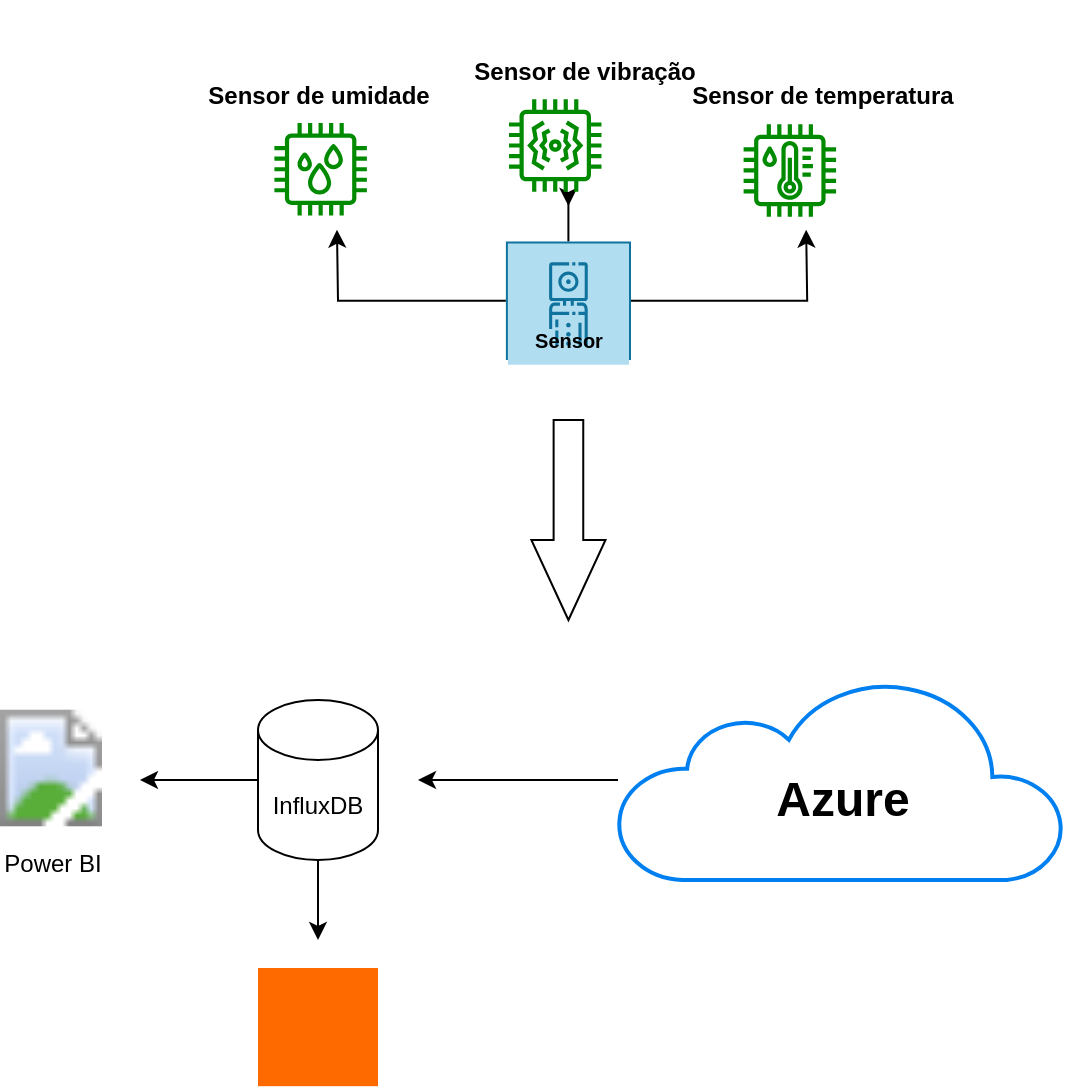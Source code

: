 <mxfile version="26.1.3">
  <diagram name="Página-1" id="8K3thalKERz9PwRj6b82">
    <mxGraphModel dx="1130" dy="615" grid="1" gridSize="10" guides="1" tooltips="1" connect="1" arrows="1" fold="1" page="1" pageScale="1" pageWidth="827" pageHeight="1169" background="none" math="0" shadow="0">
      <root>
        <mxCell id="0" />
        <mxCell id="1" parent="0" />
        <mxCell id="g58u9Pg7qBv3hDsWQ4d1-50" style="edgeStyle=orthogonalEdgeStyle;rounded=0;orthogonalLoop=1;jettySize=auto;html=1;" edge="1" parent="1" source="g58u9Pg7qBv3hDsWQ4d1-10">
          <mxGeometry relative="1" as="geometry">
            <mxPoint x="369" y="470" as="targetPoint" />
          </mxGeometry>
        </mxCell>
        <mxCell id="g58u9Pg7qBv3hDsWQ4d1-10" value="" style="html=1;verticalLabelPosition=bottom;align=center;labelBackgroundColor=#ffffff;verticalAlign=top;strokeWidth=2;strokeColor=#0080F0;shadow=0;dashed=0;shape=mxgraph.ios7.icons.cloud;" vertex="1" parent="1">
          <mxGeometry x="469" y="420" width="223.08" height="100" as="geometry" />
        </mxCell>
        <mxCell id="g58u9Pg7qBv3hDsWQ4d1-37" value="" style="group" vertex="1" connectable="0" parent="1">
          <mxGeometry x="230" y="80" width="330" height="300" as="geometry" />
        </mxCell>
        <mxCell id="g58u9Pg7qBv3hDsWQ4d1-14" style="edgeStyle=orthogonalEdgeStyle;rounded=0;orthogonalLoop=1;jettySize=auto;html=1;" edge="1" parent="g58u9Pg7qBv3hDsWQ4d1-37" source="g58u9Pg7qBv3hDsWQ4d1-11">
          <mxGeometry relative="1" as="geometry">
            <mxPoint x="98.483" y="114.849" as="targetPoint" />
          </mxGeometry>
        </mxCell>
        <mxCell id="g58u9Pg7qBv3hDsWQ4d1-16" style="edgeStyle=orthogonalEdgeStyle;rounded=0;orthogonalLoop=1;jettySize=auto;html=1;" edge="1" parent="g58u9Pg7qBv3hDsWQ4d1-37" source="g58u9Pg7qBv3hDsWQ4d1-11">
          <mxGeometry relative="1" as="geometry">
            <mxPoint x="333.081" y="114.849" as="targetPoint" />
          </mxGeometry>
        </mxCell>
        <mxCell id="g58u9Pg7qBv3hDsWQ4d1-23" style="edgeStyle=orthogonalEdgeStyle;rounded=0;orthogonalLoop=1;jettySize=auto;html=1;" edge="1" parent="g58u9Pg7qBv3hDsWQ4d1-37" source="g58u9Pg7qBv3hDsWQ4d1-11">
          <mxGeometry relative="1" as="geometry">
            <mxPoint x="214.218" y="102.993" as="targetPoint" />
          </mxGeometry>
        </mxCell>
        <mxCell id="g58u9Pg7qBv3hDsWQ4d1-11" value="Sensor" style="sketch=0;outlineConnect=0;strokeColor=#10739e;fillColor=#b1ddf0;dashed=0;verticalLabelPosition=middle;verticalAlign=bottom;align=center;html=1;whiteSpace=wrap;fontSize=10;fontStyle=1;spacing=3;shape=mxgraph.aws4.productIcon;prIcon=mxgraph.aws4.deeplens;" vertex="1" parent="g58u9Pg7qBv3hDsWQ4d1-37">
          <mxGeometry x="182.94" y="120.78" width="62.56" height="59.22" as="geometry" />
        </mxCell>
        <mxCell id="g58u9Pg7qBv3hDsWQ4d1-15" value="" style="sketch=0;outlineConnect=0;dashed=0;verticalLabelPosition=bottom;verticalAlign=top;align=center;html=1;fontSize=12;fontStyle=0;aspect=fixed;pointerEvents=1;shape=mxgraph.aws4.iot_thing_humidity_sensor;fillColor=#008a00;strokeColor=#005700;fontColor=#ffffff;" vertex="1" parent="g58u9Pg7qBv3hDsWQ4d1-37">
          <mxGeometry x="67.204" y="61.496" width="46.239" height="46.239" as="geometry" />
        </mxCell>
        <mxCell id="g58u9Pg7qBv3hDsWQ4d1-17" value="" style="sketch=0;outlineConnect=0;dashed=0;verticalLabelPosition=bottom;verticalAlign=top;align=center;html=1;fontSize=12;fontStyle=0;aspect=fixed;pointerEvents=1;shape=mxgraph.aws4.iot_thing_temperature_humidity_sensor;fillColor=#008a00;strokeColor=#005700;fontColor=#ffffff;" vertex="1" parent="g58u9Pg7qBv3hDsWQ4d1-37">
          <mxGeometry x="301.801" y="62.089" width="46.239" height="46.239" as="geometry" />
        </mxCell>
        <mxCell id="g58u9Pg7qBv3hDsWQ4d1-18" value="" style="sketch=0;outlineConnect=0;dashed=0;verticalLabelPosition=bottom;verticalAlign=top;align=center;html=1;fontSize=12;fontStyle=0;aspect=fixed;pointerEvents=1;shape=mxgraph.aws4.iot_thing_vibration_sensor;fillColor=#008a00;strokeColor=#005700;fontColor=#ffffff;" vertex="1" parent="g58u9Pg7qBv3hDsWQ4d1-37">
          <mxGeometry x="184.502" y="49.64" width="46.239" height="46.239" as="geometry" />
        </mxCell>
        <mxCell id="g58u9Pg7qBv3hDsWQ4d1-24" value="&lt;font style=&quot;font-size: 12px;&quot;&gt;Sensor de umidade&lt;/font&gt;" style="text;strokeColor=none;fillColor=none;html=1;fontSize=24;fontStyle=1;verticalAlign=middle;align=center;" vertex="1" parent="g58u9Pg7qBv3hDsWQ4d1-37">
          <mxGeometry x="50" y="31.856" width="78.199" height="23.712" as="geometry" />
        </mxCell>
        <mxCell id="g58u9Pg7qBv3hDsWQ4d1-28" value="&lt;font style=&quot;font-size: 12px;&quot;&gt;Sensor de vibração&lt;/font&gt;" style="text;strokeColor=none;fillColor=none;html=1;fontSize=24;fontStyle=1;verticalAlign=middle;align=center;" vertex="1" parent="g58u9Pg7qBv3hDsWQ4d1-37">
          <mxGeometry x="182.938" y="20" width="78.199" height="23.712" as="geometry" />
        </mxCell>
        <mxCell id="g58u9Pg7qBv3hDsWQ4d1-29" value="&lt;font style=&quot;font-size: 12px;&quot;&gt;Sensor de temperatura&lt;/font&gt;" style="text;strokeColor=none;fillColor=none;html=1;fontSize=24;fontStyle=1;verticalAlign=middle;align=center;" vertex="1" parent="g58u9Pg7qBv3hDsWQ4d1-37">
          <mxGeometry x="301.801" y="31.856" width="78.199" height="23.712" as="geometry" />
        </mxCell>
        <mxCell id="g58u9Pg7qBv3hDsWQ4d1-48" value="" style="html=1;shadow=0;dashed=0;align=center;verticalAlign=middle;shape=mxgraph.arrows2.arrow;dy=0.6;dx=40;direction=south;notch=0;" vertex="1" parent="g58u9Pg7qBv3hDsWQ4d1-37">
          <mxGeometry x="195.69" y="210" width="37.06" height="100" as="geometry" />
        </mxCell>
        <mxCell id="g58u9Pg7qBv3hDsWQ4d1-47" value="Azure" style="text;strokeColor=none;fillColor=none;html=1;fontSize=24;fontStyle=1;verticalAlign=middle;align=center;" vertex="1" parent="1">
          <mxGeometry x="530.54" y="460" width="100" height="40" as="geometry" />
        </mxCell>
        <mxCell id="g58u9Pg7qBv3hDsWQ4d1-52" style="edgeStyle=orthogonalEdgeStyle;rounded=0;orthogonalLoop=1;jettySize=auto;html=1;" edge="1" parent="1" source="g58u9Pg7qBv3hDsWQ4d1-49">
          <mxGeometry relative="1" as="geometry">
            <mxPoint x="319" y="550" as="targetPoint" />
          </mxGeometry>
        </mxCell>
        <mxCell id="g58u9Pg7qBv3hDsWQ4d1-53" style="edgeStyle=orthogonalEdgeStyle;rounded=0;orthogonalLoop=1;jettySize=auto;html=1;" edge="1" parent="1" source="g58u9Pg7qBv3hDsWQ4d1-49">
          <mxGeometry relative="1" as="geometry">
            <mxPoint x="230" y="470" as="targetPoint" />
          </mxGeometry>
        </mxCell>
        <mxCell id="g58u9Pg7qBv3hDsWQ4d1-49" value="InfluxDB" style="shape=cylinder3;whiteSpace=wrap;html=1;boundedLbl=1;backgroundOutline=1;size=15;" vertex="1" parent="1">
          <mxGeometry x="289" y="430" width="60" height="80" as="geometry" />
        </mxCell>
        <mxCell id="g58u9Pg7qBv3hDsWQ4d1-51" value="" style="points=[];aspect=fixed;html=1;align=center;shadow=0;dashed=0;fillColor=#FF6A00;strokeColor=none;shape=mxgraph.alibaba_cloud.multimediaai;" vertex="1" parent="1">
          <mxGeometry x="289" y="564" width="60" height="59.1" as="geometry" />
        </mxCell>
        <mxCell id="g58u9Pg7qBv3hDsWQ4d1-54" value="Power BI" style="image;aspect=fixed;html=1;points=[];align=center;fontSize=12;image=img/lib/azure2/power_platform/PowerBI.svg;" vertex="1" parent="1">
          <mxGeometry x="160" y="430" width="51" height="68" as="geometry" />
        </mxCell>
      </root>
    </mxGraphModel>
  </diagram>
</mxfile>
